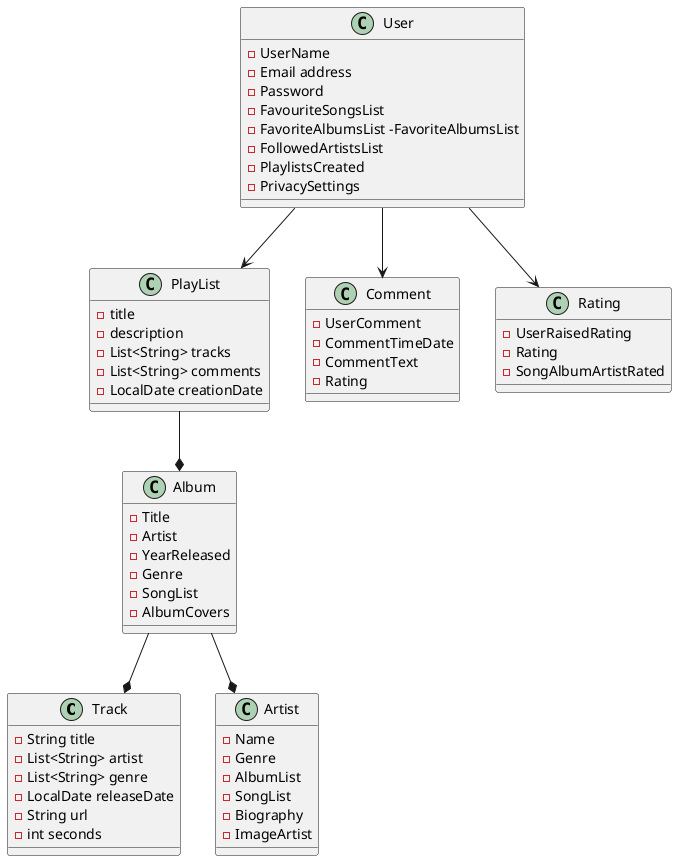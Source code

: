 @startuml

class Track{
    -String title
    -List<String> artist
    -List<String> genre
    -LocalDate releaseDate
    -String url
    -int seconds
}

class Album{
    -Title
    -Artist
    -YearReleased
    -Genre
    -SongList
    -AlbumCovers
}

class Artist{
    -Name
    -Genre
    -AlbumList
    -SongList
    -Biography
    -ImageArtist
}

class PlayList{
   -title
   -description
   -List<String> tracks
   -List<String> comments
   -LocalDate creationDate
}

class User{
   -UserName
   -Email address
   -Password
   -FavouriteSongsList
   -FavoriteAlbumsList -FavoriteAlbumsList
   -FollowedArtistsList
   -PlaylistsCreated
   -PrivacySettings
}

class Comment{
   -UserComment
   -CommentTimeDate
   -CommentText
   -Rating
}

class Rating{
   -UserRaisedRating
   -Rating
   -SongAlbumArtistRated
}

Album --* Track
Album --* Artist
User --> PlayList
User --> Comment
User --> Rating
PlayList --* Album

@enduml